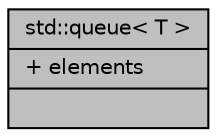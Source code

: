 digraph "std::queue&lt; T &gt;"
{
  edge [fontname="Helvetica",fontsize="10",labelfontname="Helvetica",labelfontsize="10"];
  node [fontname="Helvetica",fontsize="10",shape=record];
  Node738 [label="{std::queue\< T \>\n|+ elements\l|}",height=0.2,width=0.4,color="black", fillcolor="grey75", style="filled", fontcolor="black"];
}
